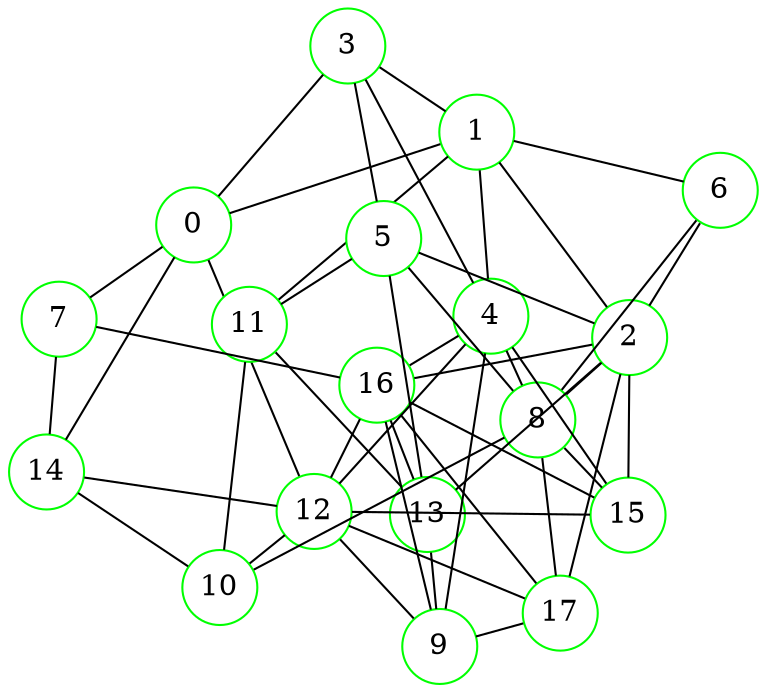 graph {
graph ["layout"="fdp"]
node ["style"="filled","fillcolor"="white","fixedsize"="true","shape"="circle"]
"0" ["color"="green"]
"1" ["color"="green"]
"2" ["color"="green"]
"16" ["color"="green"]
"17" ["color"="green"]
"5" ["color"="green"]
"8" ["color"="green"]
"10" ["color"="green"]
"11" ["color"="green"]
"13" ["color"="green"]
"12" ["color"="green"]
"14" ["color"="green"]
"15" ["color"="green"]
"6" ["color"="green"]
"3" ["color"="green"]
"4" ["color"="green"]
"9" ["color"="green"]
"7" ["color"="green"]
"0" -- "1"
"0" -- "3"
"0" -- "7"
"0" -- "12"
"0" -- "14"
"1" -- "2"
"1" -- "3"
"1" -- "4"
"1" -- "6"
"1" -- "11"
"2" -- "16"
"2" -- "17"
"2" -- "5"
"2" -- "6"
"2" -- "8"
"2" -- "13"
"2" -- "15"
"16" -- "17"
"5" -- "8"
"5" -- "11"
"5" -- "13"
"8" -- "17"
"8" -- "10"
"8" -- "15"
"10" -- "11"
"10" -- "12"
"10" -- "14"
"11" -- "13"
"13" -- "16"
"12" -- "16"
"12" -- "17"
"12" -- "14"
"12" -- "15"
"15" -- "16"
"6" -- "8"
"3" -- "4"
"3" -- "5"
"4" -- "16"
"4" -- "8"
"4" -- "9"
"4" -- "12"
"4" -- "15"
"9" -- "16"
"9" -- "17"
"9" -- "12"
"9" -- "13"
"7" -- "16"
"7" -- "14"
}